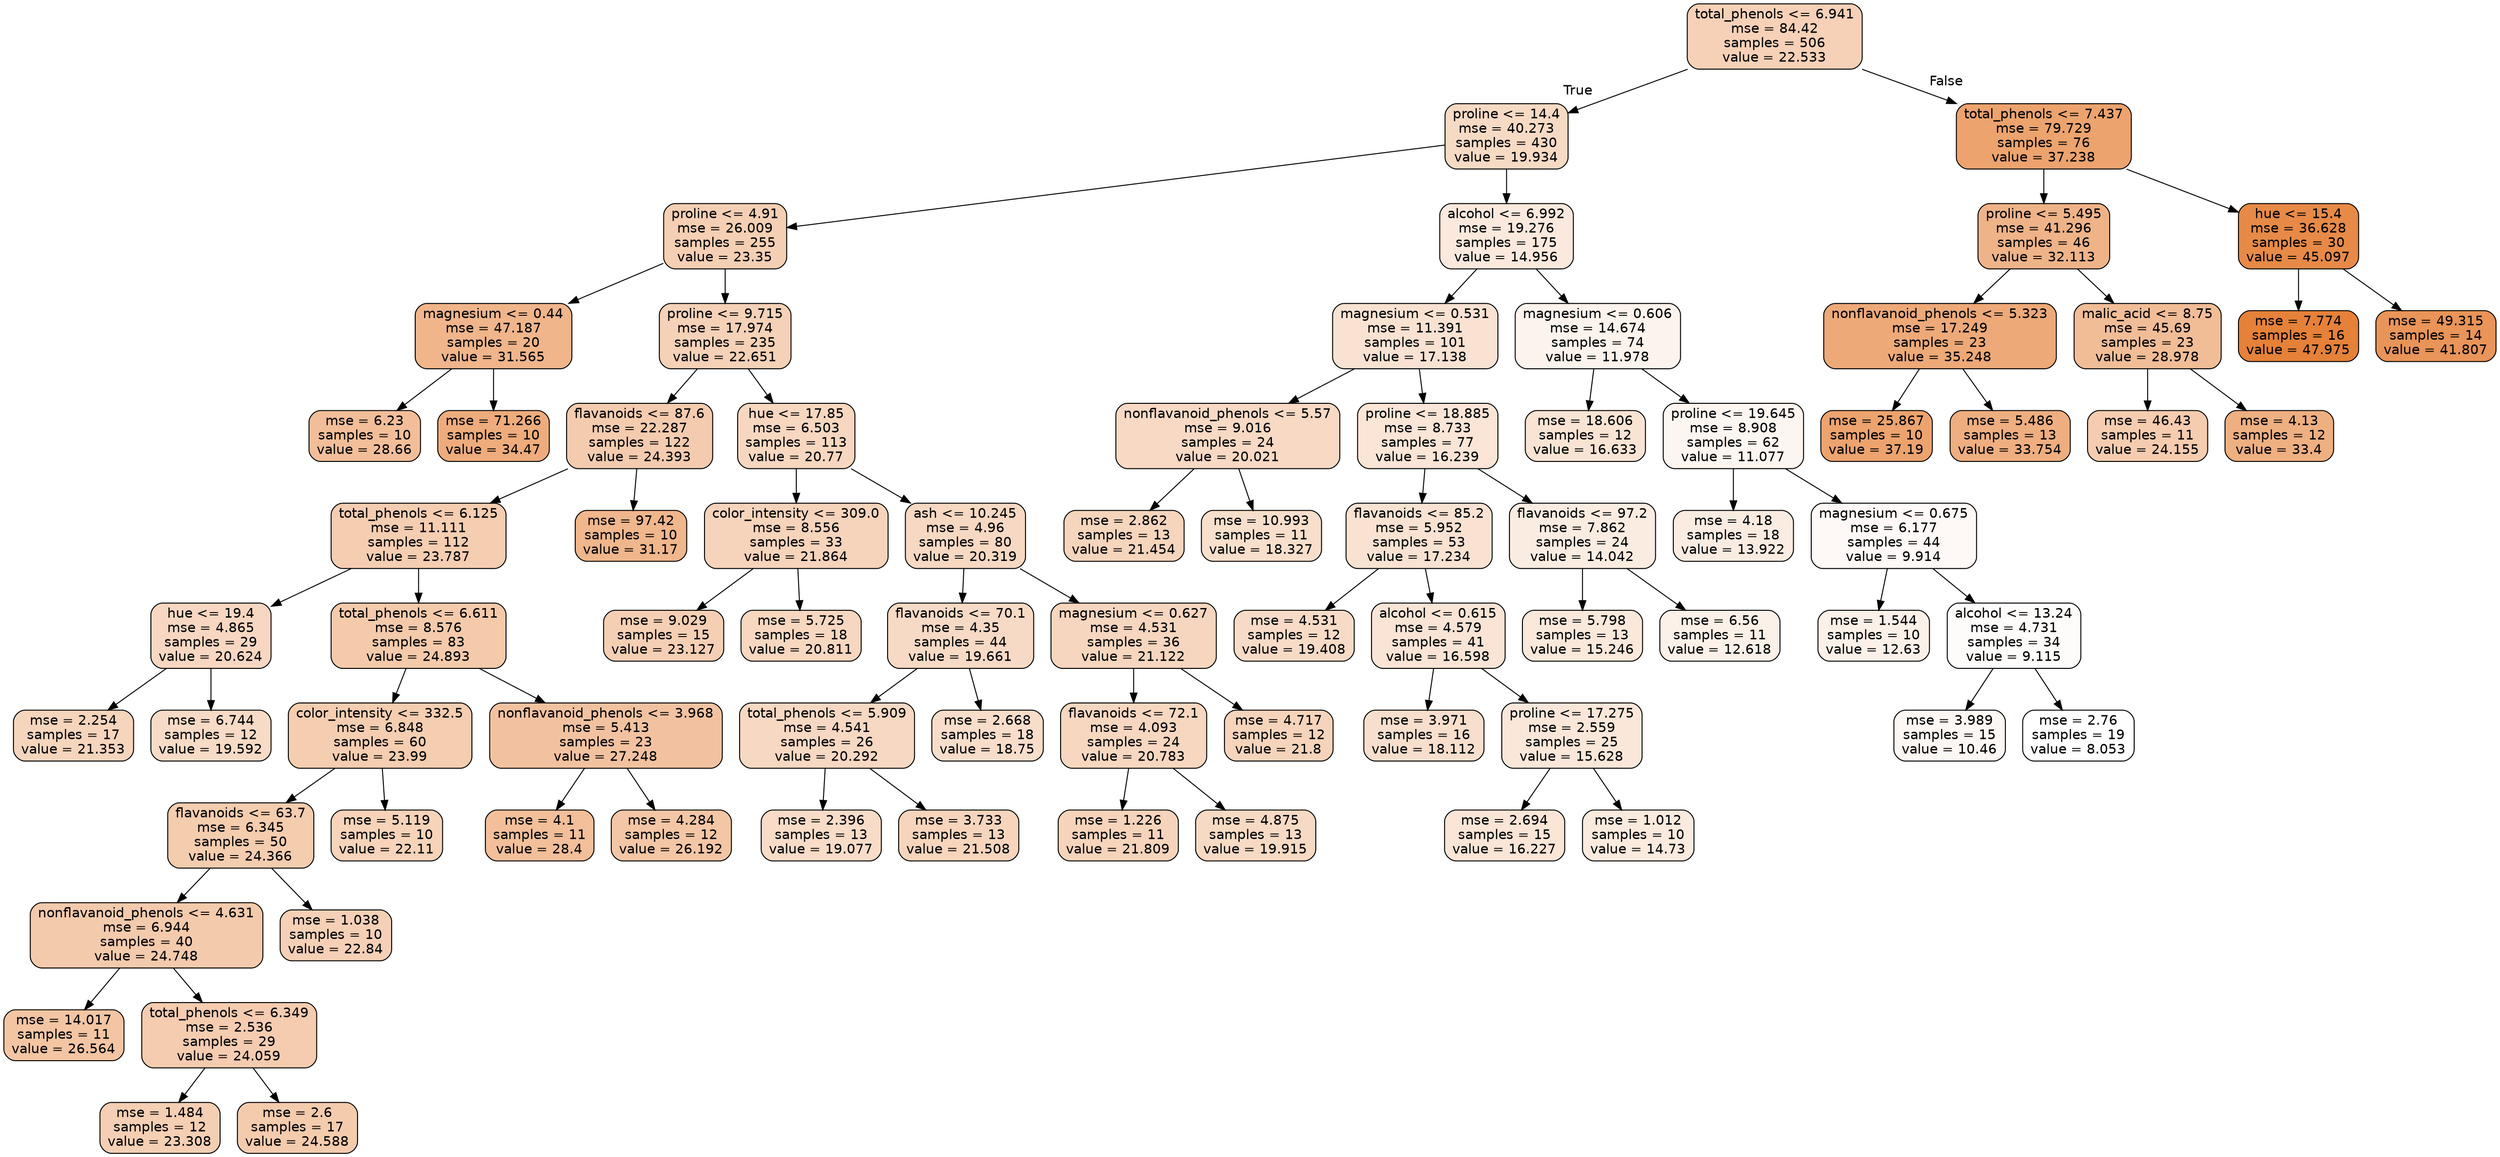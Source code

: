 digraph Tree {
node [shape=box, style="filled, rounded", color="black", fontname=helvetica] ;
edge [fontname=helvetica] ;
0 [label="total_phenols <= 6.941\nmse = 84.42\nsamples = 506\nvalue = 22.533", fillcolor="#f6d1b7"] ;
1 [label="proline <= 14.4\nmse = 40.273\nsamples = 430\nvalue = 19.934", fillcolor="#f7dac4"] ;
0 -> 1 [labeldistance=2.5, labelangle=45, headlabel="True"] ;
2 [label="proline <= 4.91\nmse = 26.009\nsamples = 255\nvalue = 23.35", fillcolor="#f5cfb3"] ;
1 -> 2 ;
3 [label="magnesium <= 0.44\nmse = 47.187\nsamples = 20\nvalue = 31.565", fillcolor="#f0b58a"] ;
2 -> 3 ;
4 [label="mse = 6.23\nsamples = 10\nvalue = 28.66", fillcolor="#f2be99"] ;
3 -> 4 ;
5 [label="mse = 71.266\nsamples = 10\nvalue = 34.47", fillcolor="#eeac7c"] ;
3 -> 5 ;
6 [label="proline <= 9.715\nmse = 17.974\nsamples = 235\nvalue = 22.651", fillcolor="#f5d1b7"] ;
2 -> 6 ;
7 [label="flavanoids <= 87.6\nmse = 22.287\nsamples = 122\nvalue = 24.393", fillcolor="#f4cbae"] ;
6 -> 7 ;
8 [label="total_phenols <= 6.125\nmse = 11.111\nsamples = 112\nvalue = 23.787", fillcolor="#f5cdb1"] ;
7 -> 8 ;
9 [label="hue <= 19.4\nmse = 4.865\nsamples = 29\nvalue = 20.624", fillcolor="#f7d7c1"] ;
8 -> 9 ;
10 [label="mse = 2.254\nsamples = 17\nvalue = 21.353", fillcolor="#f6d5bd"] ;
9 -> 10 ;
11 [label="mse = 6.744\nsamples = 12\nvalue = 19.592", fillcolor="#f7dbc6"] ;
9 -> 11 ;
12 [label="total_phenols <= 6.611\nmse = 8.576\nsamples = 83\nvalue = 24.893", fillcolor="#f4caab"] ;
8 -> 12 ;
13 [label="color_intensity <= 332.5\nmse = 6.848\nsamples = 60\nvalue = 23.99", fillcolor="#f5cdb0"] ;
12 -> 13 ;
14 [label="flavanoids <= 63.7\nmse = 6.345\nsamples = 50\nvalue = 24.366", fillcolor="#f4ccae"] ;
13 -> 14 ;
15 [label="nonflavanoid_phenols <= 4.631\nmse = 6.944\nsamples = 40\nvalue = 24.748", fillcolor="#f4caac"] ;
14 -> 15 ;
16 [label="mse = 14.017\nsamples = 11\nvalue = 26.564", fillcolor="#f3c5a3"] ;
15 -> 16 ;
17 [label="total_phenols <= 6.349\nmse = 2.536\nsamples = 29\nvalue = 24.059", fillcolor="#f5ccb0"] ;
15 -> 17 ;
18 [label="mse = 1.484\nsamples = 12\nvalue = 23.308", fillcolor="#f5cfb3"] ;
17 -> 18 ;
19 [label="mse = 2.6\nsamples = 17\nvalue = 24.588", fillcolor="#f4cbad"] ;
17 -> 19 ;
20 [label="mse = 1.038\nsamples = 10\nvalue = 22.84", fillcolor="#f5d0b6"] ;
14 -> 20 ;
21 [label="mse = 5.119\nsamples = 10\nvalue = 22.11", fillcolor="#f6d3b9"] ;
13 -> 21 ;
22 [label="nonflavanoid_phenols <= 3.968\nmse = 5.413\nsamples = 23\nvalue = 27.248", fillcolor="#f2c2a0"] ;
12 -> 22 ;
23 [label="mse = 4.1\nsamples = 11\nvalue = 28.4", fillcolor="#f2bf9a"] ;
22 -> 23 ;
24 [label="mse = 4.284\nsamples = 12\nvalue = 26.192", fillcolor="#f3c6a5"] ;
22 -> 24 ;
25 [label="mse = 97.42\nsamples = 10\nvalue = 31.17", fillcolor="#f0b68c"] ;
7 -> 25 ;
26 [label="hue <= 17.85\nmse = 6.503\nsamples = 113\nvalue = 20.77", fillcolor="#f7d7c0"] ;
6 -> 26 ;
27 [label="color_intensity <= 309.0\nmse = 8.556\nsamples = 33\nvalue = 21.864", fillcolor="#f6d3bb"] ;
26 -> 27 ;
28 [label="mse = 9.029\nsamples = 15\nvalue = 23.127", fillcolor="#f5cfb4"] ;
27 -> 28 ;
29 [label="mse = 5.725\nsamples = 18\nvalue = 20.811", fillcolor="#f7d7c0"] ;
27 -> 29 ;
30 [label="ash <= 10.245\nmse = 4.96\nsamples = 80\nvalue = 20.319", fillcolor="#f7d8c2"] ;
26 -> 30 ;
31 [label="flavanoids <= 70.1\nmse = 4.35\nsamples = 44\nvalue = 19.661", fillcolor="#f7dac5"] ;
30 -> 31 ;
32 [label="total_phenols <= 5.909\nmse = 4.541\nsamples = 26\nvalue = 20.292", fillcolor="#f7d8c2"] ;
31 -> 32 ;
33 [label="mse = 2.396\nsamples = 13\nvalue = 19.077", fillcolor="#f8dcc8"] ;
32 -> 33 ;
34 [label="mse = 3.733\nsamples = 13\nvalue = 21.508", fillcolor="#f6d5bc"] ;
32 -> 34 ;
35 [label="mse = 2.668\nsamples = 18\nvalue = 18.75", fillcolor="#f8ddca"] ;
31 -> 35 ;
36 [label="magnesium <= 0.627\nmse = 4.531\nsamples = 36\nvalue = 21.122", fillcolor="#f6d6be"] ;
30 -> 36 ;
37 [label="flavanoids <= 72.1\nmse = 4.093\nsamples = 24\nvalue = 20.783", fillcolor="#f7d7c0"] ;
36 -> 37 ;
38 [label="mse = 1.226\nsamples = 11\nvalue = 21.809", fillcolor="#f6d4bb"] ;
37 -> 38 ;
39 [label="mse = 4.875\nsamples = 13\nvalue = 19.915", fillcolor="#f7dac4"] ;
37 -> 39 ;
40 [label="mse = 4.717\nsamples = 12\nvalue = 21.8", fillcolor="#f6d4bb"] ;
36 -> 40 ;
41 [label="alcohol <= 6.992\nmse = 19.276\nsamples = 175\nvalue = 14.956", fillcolor="#fbe9dd"] ;
1 -> 41 ;
42 [label="magnesium <= 0.531\nmse = 11.391\nsamples = 101\nvalue = 17.138", fillcolor="#f9e2d2"] ;
41 -> 42 ;
43 [label="nonflavanoid_phenols <= 5.57\nmse = 9.016\nsamples = 24\nvalue = 20.021", fillcolor="#f7d9c4"] ;
42 -> 43 ;
44 [label="mse = 2.862\nsamples = 13\nvalue = 21.454", fillcolor="#f6d5bd"] ;
43 -> 44 ;
45 [label="mse = 10.993\nsamples = 11\nvalue = 18.327", fillcolor="#f8dfcc"] ;
43 -> 45 ;
46 [label="proline <= 18.885\nmse = 8.733\nsamples = 77\nvalue = 16.239", fillcolor="#fae5d6"] ;
42 -> 46 ;
47 [label="flavanoids <= 85.2\nmse = 5.952\nsamples = 53\nvalue = 17.234", fillcolor="#f9e2d1"] ;
46 -> 47 ;
48 [label="mse = 4.531\nsamples = 12\nvalue = 19.408", fillcolor="#f8dbc7"] ;
47 -> 48 ;
49 [label="alcohol <= 0.615\nmse = 4.579\nsamples = 41\nvalue = 16.598", fillcolor="#f9e4d5"] ;
47 -> 49 ;
50 [label="mse = 3.971\nsamples = 16\nvalue = 18.112", fillcolor="#f8dfcd"] ;
49 -> 50 ;
51 [label="proline <= 17.275\nmse = 2.559\nsamples = 25\nvalue = 15.628", fillcolor="#fae7d9"] ;
49 -> 51 ;
52 [label="mse = 2.694\nsamples = 15\nvalue = 16.227", fillcolor="#fae5d6"] ;
51 -> 52 ;
53 [label="mse = 1.012\nsamples = 10\nvalue = 14.73", fillcolor="#fbeade"] ;
51 -> 53 ;
54 [label="flavanoids <= 97.2\nmse = 7.862\nsamples = 24\nvalue = 14.042", fillcolor="#fbece1"] ;
46 -> 54 ;
55 [label="mse = 5.798\nsamples = 13\nvalue = 15.246", fillcolor="#fae8db"] ;
54 -> 55 ;
56 [label="mse = 6.56\nsamples = 11\nvalue = 12.618", fillcolor="#fcf1e8"] ;
54 -> 56 ;
57 [label="magnesium <= 0.606\nmse = 14.674\nsamples = 74\nvalue = 11.978", fillcolor="#fcf3ec"] ;
41 -> 57 ;
58 [label="mse = 18.606\nsamples = 12\nvalue = 16.633", fillcolor="#f9e4d4"] ;
57 -> 58 ;
59 [label="proline <= 19.645\nmse = 8.908\nsamples = 62\nvalue = 11.077", fillcolor="#fdf5f0"] ;
57 -> 59 ;
60 [label="mse = 4.18\nsamples = 18\nvalue = 13.922", fillcolor="#fbece2"] ;
59 -> 60 ;
61 [label="magnesium <= 0.675\nmse = 6.177\nsamples = 44\nvalue = 9.914", fillcolor="#fef9f6"] ;
59 -> 61 ;
62 [label="mse = 1.544\nsamples = 10\nvalue = 12.63", fillcolor="#fcf1e8"] ;
61 -> 62 ;
63 [label="alcohol <= 13.24\nmse = 4.731\nsamples = 34\nvalue = 9.115", fillcolor="#fefcfa"] ;
61 -> 63 ;
64 [label="mse = 3.989\nsamples = 15\nvalue = 10.46", fillcolor="#fdf7f3"] ;
63 -> 64 ;
65 [label="mse = 2.76\nsamples = 19\nvalue = 8.053", fillcolor="#ffffff"] ;
63 -> 65 ;
66 [label="total_phenols <= 7.437\nmse = 79.729\nsamples = 76\nvalue = 37.238", fillcolor="#eca36e"] ;
0 -> 66 [labeldistance=2.5, labelangle=-45, headlabel="False"] ;
67 [label="proline <= 5.495\nmse = 41.296\nsamples = 46\nvalue = 32.113", fillcolor="#efb388"] ;
66 -> 67 ;
68 [label="nonflavanoid_phenols <= 5.323\nmse = 17.249\nsamples = 23\nvalue = 35.248", fillcolor="#eda978"] ;
67 -> 68 ;
69 [label="mse = 25.867\nsamples = 10\nvalue = 37.19", fillcolor="#eca36e"] ;
68 -> 69 ;
70 [label="mse = 5.486\nsamples = 13\nvalue = 33.754", fillcolor="#eeae80"] ;
68 -> 70 ;
71 [label="malic_acid <= 8.75\nmse = 45.69\nsamples = 23\nvalue = 28.978", fillcolor="#f1bd97"] ;
67 -> 71 ;
72 [label="mse = 46.43\nsamples = 11\nvalue = 24.155", fillcolor="#f5ccaf"] ;
71 -> 72 ;
73 [label="mse = 4.13\nsamples = 12\nvalue = 33.4", fillcolor="#eeaf81"] ;
71 -> 73 ;
74 [label="hue <= 15.4\nmse = 36.628\nsamples = 30\nvalue = 45.097", fillcolor="#e78a47"] ;
66 -> 74 ;
75 [label="mse = 7.774\nsamples = 16\nvalue = 47.975", fillcolor="#e58139"] ;
74 -> 75 ;
76 [label="mse = 49.315\nsamples = 14\nvalue = 41.807", fillcolor="#e99458"] ;
74 -> 76 ;
}